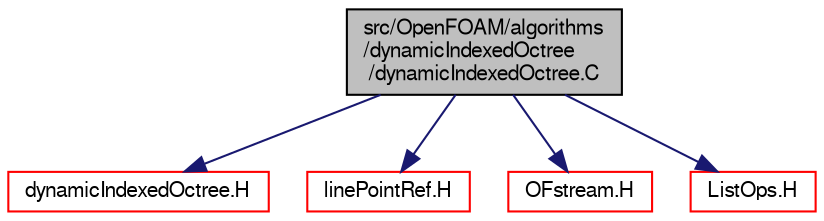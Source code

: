 digraph "src/OpenFOAM/algorithms/dynamicIndexedOctree/dynamicIndexedOctree.C"
{
  bgcolor="transparent";
  edge [fontname="FreeSans",fontsize="10",labelfontname="FreeSans",labelfontsize="10"];
  node [fontname="FreeSans",fontsize="10",shape=record];
  Node0 [label="src/OpenFOAM/algorithms\l/dynamicIndexedOctree\l/dynamicIndexedOctree.C",height=0.2,width=0.4,color="black", fillcolor="grey75", style="filled", fontcolor="black"];
  Node0 -> Node1 [color="midnightblue",fontsize="10",style="solid",fontname="FreeSans"];
  Node1 [label="dynamicIndexedOctree.H",height=0.2,width=0.4,color="red",URL="$a08372.html"];
  Node0 -> Node121 [color="midnightblue",fontsize="10",style="solid",fontname="FreeSans"];
  Node121 [label="linePointRef.H",height=0.2,width=0.4,color="red",URL="$a12023.html"];
  Node0 -> Node161 [color="midnightblue",fontsize="10",style="solid",fontname="FreeSans"];
  Node161 [label="OFstream.H",height=0.2,width=0.4,color="red",URL="$a09065.html"];
  Node0 -> Node84 [color="midnightblue",fontsize="10",style="solid",fontname="FreeSans"];
  Node84 [label="ListOps.H",height=0.2,width=0.4,color="red",URL="$a08687.html",tooltip="Various functions to operate on Lists. "];
}
